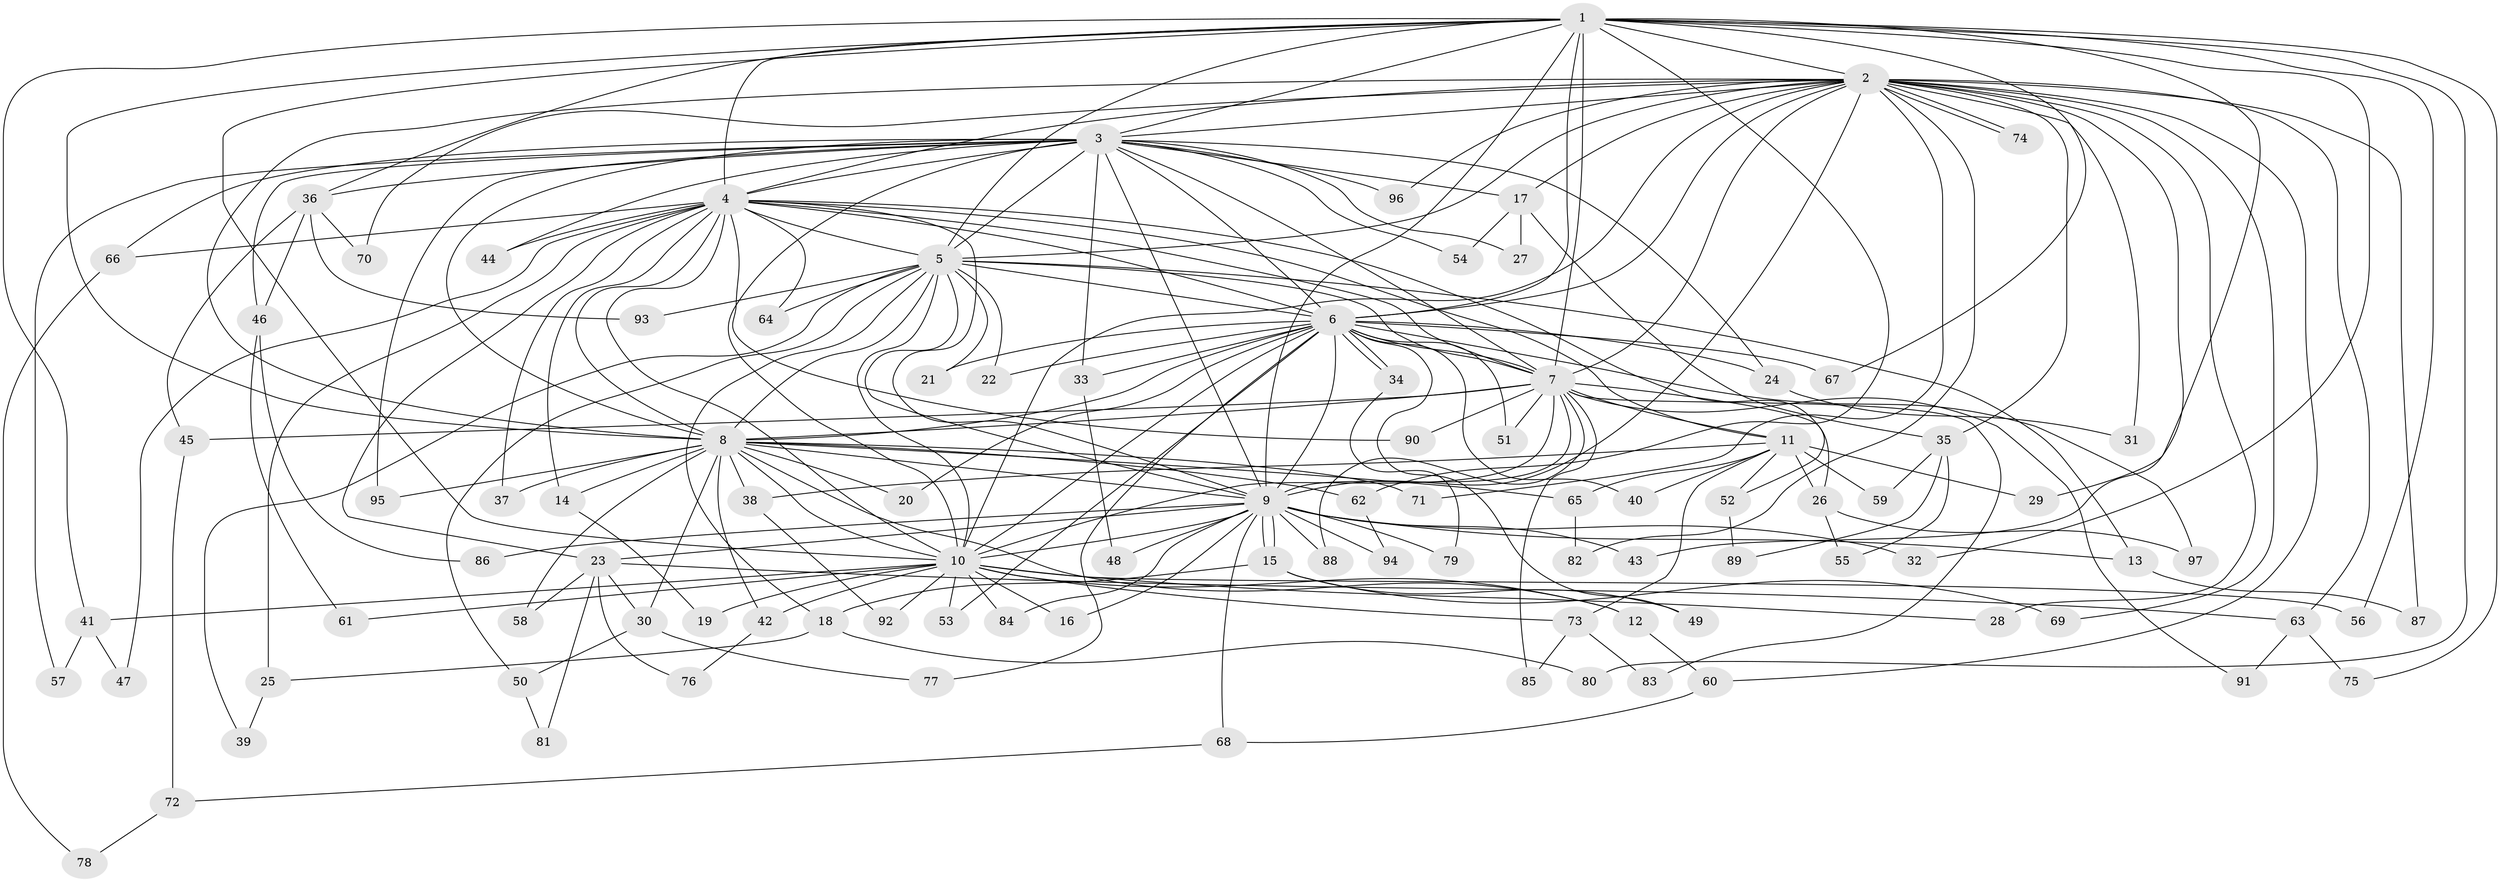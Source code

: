 // coarse degree distribution, {25: 0.014285714285714285, 31: 0.014285714285714285, 18: 0.02857142857142857, 14: 0.014285714285714285, 19: 0.014285714285714285, 15: 0.014285714285714285, 20: 0.014285714285714285, 10: 0.014285714285714285, 3: 0.17142857142857143, 5: 0.04285714285714286, 2: 0.5142857142857142, 4: 0.11428571428571428, 7: 0.014285714285714285, 6: 0.014285714285714285}
// Generated by graph-tools (version 1.1) at 2025/41/03/06/25 10:41:40]
// undirected, 97 vertices, 219 edges
graph export_dot {
graph [start="1"]
  node [color=gray90,style=filled];
  1;
  2;
  3;
  4;
  5;
  6;
  7;
  8;
  9;
  10;
  11;
  12;
  13;
  14;
  15;
  16;
  17;
  18;
  19;
  20;
  21;
  22;
  23;
  24;
  25;
  26;
  27;
  28;
  29;
  30;
  31;
  32;
  33;
  34;
  35;
  36;
  37;
  38;
  39;
  40;
  41;
  42;
  43;
  44;
  45;
  46;
  47;
  48;
  49;
  50;
  51;
  52;
  53;
  54;
  55;
  56;
  57;
  58;
  59;
  60;
  61;
  62;
  63;
  64;
  65;
  66;
  67;
  68;
  69;
  70;
  71;
  72;
  73;
  74;
  75;
  76;
  77;
  78;
  79;
  80;
  81;
  82;
  83;
  84;
  85;
  86;
  87;
  88;
  89;
  90;
  91;
  92;
  93;
  94;
  95;
  96;
  97;
  1 -- 2;
  1 -- 3;
  1 -- 4;
  1 -- 5;
  1 -- 6;
  1 -- 7;
  1 -- 8;
  1 -- 9;
  1 -- 10;
  1 -- 29;
  1 -- 32;
  1 -- 36;
  1 -- 41;
  1 -- 56;
  1 -- 62;
  1 -- 67;
  1 -- 75;
  1 -- 80;
  2 -- 3;
  2 -- 4;
  2 -- 5;
  2 -- 6;
  2 -- 7;
  2 -- 8;
  2 -- 9;
  2 -- 10;
  2 -- 17;
  2 -- 28;
  2 -- 31;
  2 -- 35;
  2 -- 43;
  2 -- 60;
  2 -- 63;
  2 -- 69;
  2 -- 70;
  2 -- 71;
  2 -- 74;
  2 -- 74;
  2 -- 82;
  2 -- 87;
  2 -- 96;
  3 -- 4;
  3 -- 5;
  3 -- 6;
  3 -- 7;
  3 -- 8;
  3 -- 9;
  3 -- 10;
  3 -- 17;
  3 -- 24;
  3 -- 27;
  3 -- 33;
  3 -- 36;
  3 -- 44;
  3 -- 46;
  3 -- 54;
  3 -- 57;
  3 -- 66;
  3 -- 95;
  3 -- 96;
  4 -- 5;
  4 -- 6;
  4 -- 7;
  4 -- 8;
  4 -- 9;
  4 -- 10;
  4 -- 11;
  4 -- 14;
  4 -- 23;
  4 -- 25;
  4 -- 37;
  4 -- 44;
  4 -- 47;
  4 -- 52;
  4 -- 64;
  4 -- 66;
  4 -- 90;
  5 -- 6;
  5 -- 7;
  5 -- 8;
  5 -- 9;
  5 -- 10;
  5 -- 13;
  5 -- 18;
  5 -- 21;
  5 -- 22;
  5 -- 39;
  5 -- 50;
  5 -- 64;
  5 -- 93;
  6 -- 7;
  6 -- 8;
  6 -- 9;
  6 -- 10;
  6 -- 20;
  6 -- 21;
  6 -- 22;
  6 -- 24;
  6 -- 33;
  6 -- 34;
  6 -- 34;
  6 -- 40;
  6 -- 49;
  6 -- 51;
  6 -- 53;
  6 -- 67;
  6 -- 77;
  6 -- 97;
  7 -- 8;
  7 -- 9;
  7 -- 10;
  7 -- 11;
  7 -- 26;
  7 -- 45;
  7 -- 51;
  7 -- 83;
  7 -- 85;
  7 -- 88;
  7 -- 90;
  7 -- 91;
  8 -- 9;
  8 -- 10;
  8 -- 12;
  8 -- 14;
  8 -- 20;
  8 -- 30;
  8 -- 37;
  8 -- 38;
  8 -- 42;
  8 -- 58;
  8 -- 62;
  8 -- 65;
  8 -- 71;
  8 -- 95;
  9 -- 10;
  9 -- 13;
  9 -- 15;
  9 -- 15;
  9 -- 16;
  9 -- 23;
  9 -- 32;
  9 -- 43;
  9 -- 48;
  9 -- 68;
  9 -- 79;
  9 -- 84;
  9 -- 86;
  9 -- 88;
  9 -- 94;
  10 -- 12;
  10 -- 16;
  10 -- 19;
  10 -- 28;
  10 -- 41;
  10 -- 42;
  10 -- 53;
  10 -- 56;
  10 -- 61;
  10 -- 73;
  10 -- 84;
  10 -- 92;
  11 -- 26;
  11 -- 29;
  11 -- 38;
  11 -- 40;
  11 -- 52;
  11 -- 59;
  11 -- 65;
  11 -- 73;
  12 -- 60;
  13 -- 87;
  14 -- 19;
  15 -- 18;
  15 -- 49;
  15 -- 69;
  17 -- 27;
  17 -- 35;
  17 -- 54;
  18 -- 25;
  18 -- 80;
  23 -- 30;
  23 -- 58;
  23 -- 63;
  23 -- 76;
  23 -- 81;
  24 -- 31;
  25 -- 39;
  26 -- 55;
  26 -- 97;
  30 -- 50;
  30 -- 77;
  33 -- 48;
  34 -- 79;
  35 -- 55;
  35 -- 59;
  35 -- 89;
  36 -- 45;
  36 -- 46;
  36 -- 70;
  36 -- 93;
  38 -- 92;
  41 -- 47;
  41 -- 57;
  42 -- 76;
  45 -- 72;
  46 -- 61;
  46 -- 86;
  50 -- 81;
  52 -- 89;
  60 -- 68;
  62 -- 94;
  63 -- 75;
  63 -- 91;
  65 -- 82;
  66 -- 78;
  68 -- 72;
  72 -- 78;
  73 -- 83;
  73 -- 85;
}
